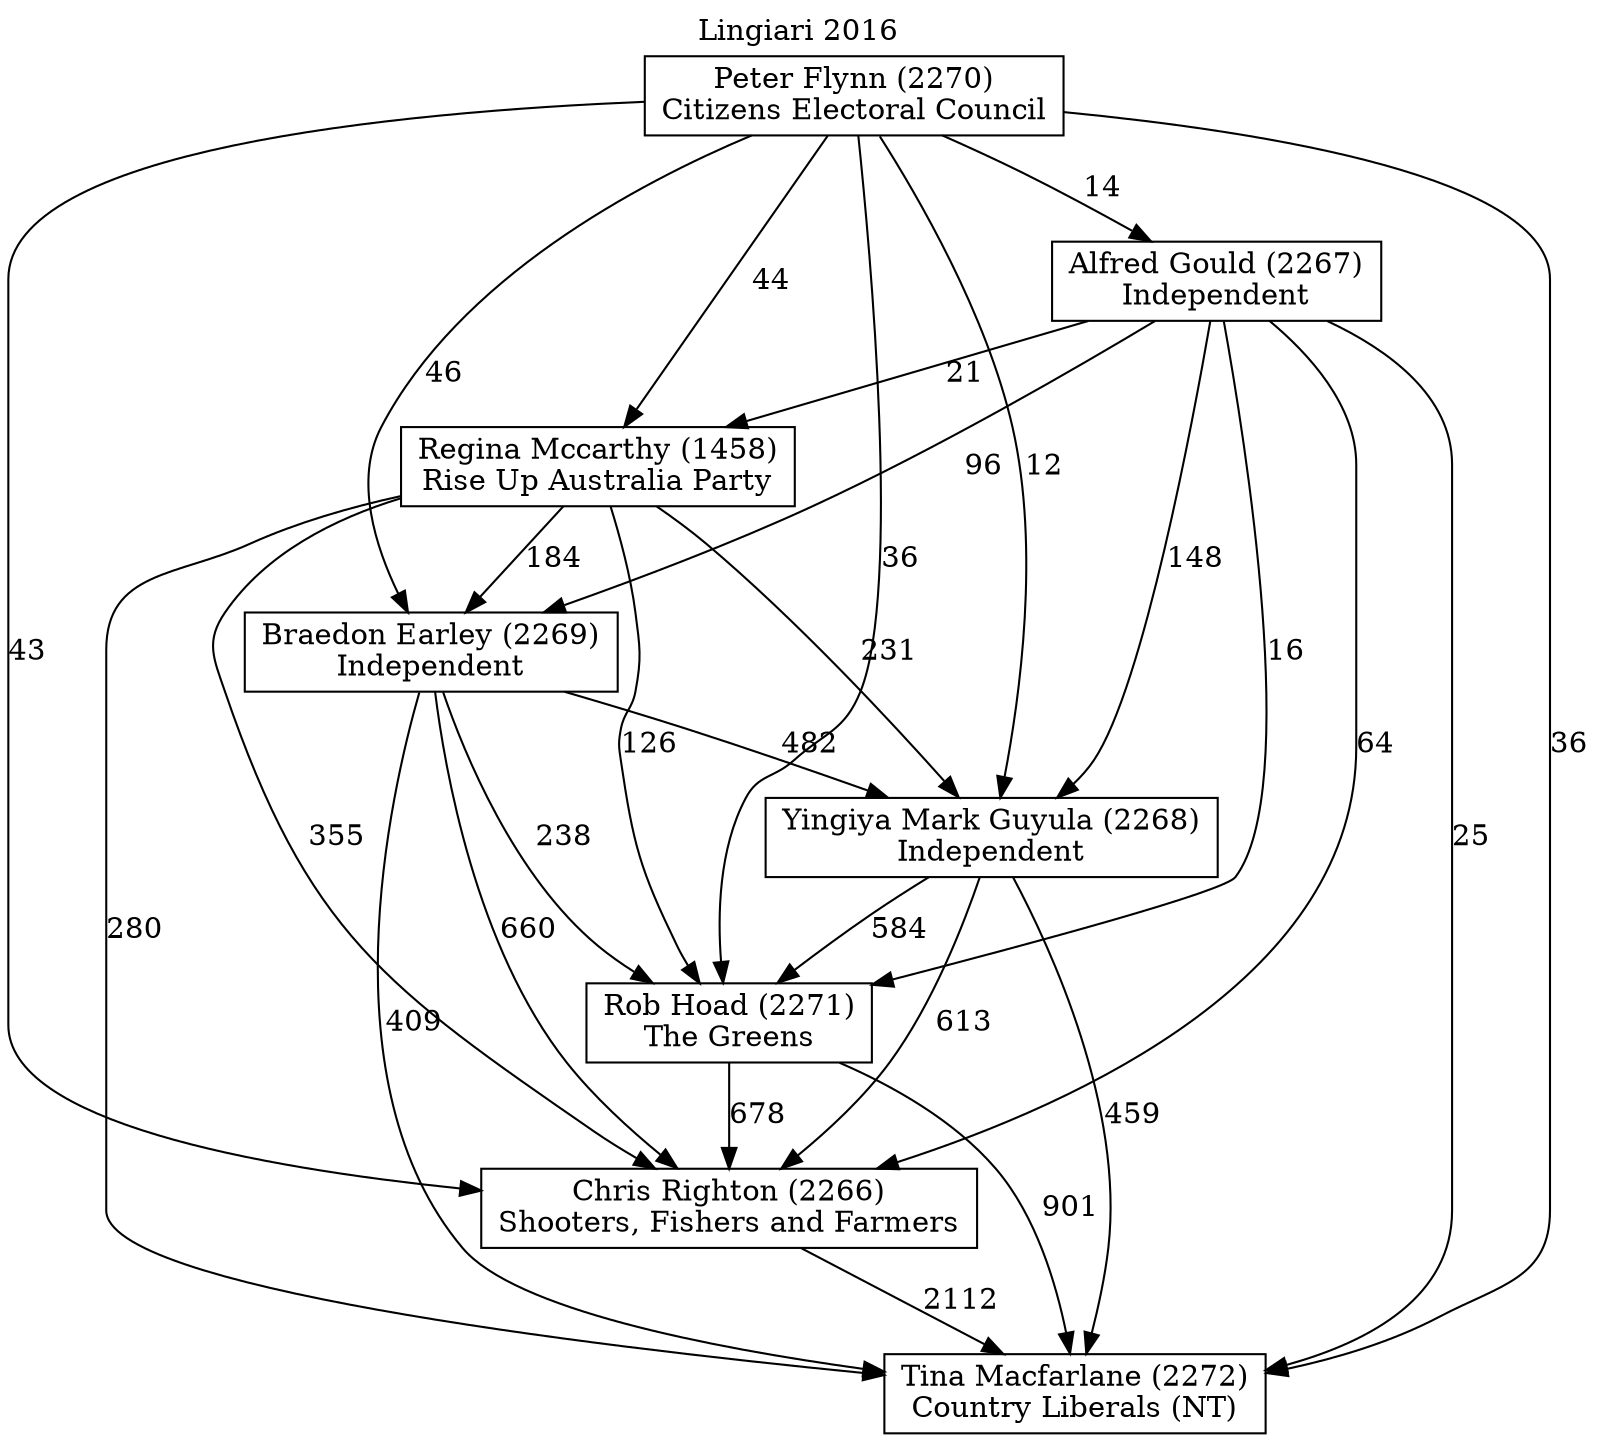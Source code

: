 // House preference flow
digraph "Tina Macfarlane (2272)_Lingiari_2016" {
	graph [label="Lingiari 2016" labelloc=t mclimit=10]
	node [shape=box]
	"Chris Righton (2266)" [label="Chris Righton (2266)
Shooters, Fishers and Farmers"]
	"Braedon Earley (2269)" [label="Braedon Earley (2269)
Independent"]
	"Peter Flynn (2270)" [label="Peter Flynn (2270)
Citizens Electoral Council"]
	"Regina Mccarthy (1458)" [label="Regina Mccarthy (1458)
Rise Up Australia Party"]
	"Yingiya Mark Guyula (2268)" [label="Yingiya Mark Guyula (2268)
Independent"]
	"Rob Hoad (2271)" [label="Rob Hoad (2271)
The Greens"]
	"Alfred Gould (2267)" [label="Alfred Gould (2267)
Independent"]
	"Tina Macfarlane (2272)" [label="Tina Macfarlane (2272)
Country Liberals (NT)"]
	"Peter Flynn (2270)" -> "Alfred Gould (2267)" [label=14]
	"Braedon Earley (2269)" -> "Chris Righton (2266)" [label=660]
	"Peter Flynn (2270)" -> "Yingiya Mark Guyula (2268)" [label=12]
	"Alfred Gould (2267)" -> "Rob Hoad (2271)" [label=16]
	"Peter Flynn (2270)" -> "Rob Hoad (2271)" [label=36]
	"Braedon Earley (2269)" -> "Yingiya Mark Guyula (2268)" [label=482]
	"Yingiya Mark Guyula (2268)" -> "Tina Macfarlane (2272)" [label=459]
	"Alfred Gould (2267)" -> "Braedon Earley (2269)" [label=96]
	"Regina Mccarthy (1458)" -> "Tina Macfarlane (2272)" [label=280]
	"Braedon Earley (2269)" -> "Rob Hoad (2271)" [label=238]
	"Rob Hoad (2271)" -> "Tina Macfarlane (2272)" [label=901]
	"Regina Mccarthy (1458)" -> "Chris Righton (2266)" [label=355]
	"Peter Flynn (2270)" -> "Tina Macfarlane (2272)" [label=36]
	"Peter Flynn (2270)" -> "Braedon Earley (2269)" [label=46]
	"Alfred Gould (2267)" -> "Tina Macfarlane (2272)" [label=25]
	"Alfred Gould (2267)" -> "Chris Righton (2266)" [label=64]
	"Yingiya Mark Guyula (2268)" -> "Chris Righton (2266)" [label=613]
	"Alfred Gould (2267)" -> "Regina Mccarthy (1458)" [label=21]
	"Braedon Earley (2269)" -> "Tina Macfarlane (2272)" [label=409]
	"Regina Mccarthy (1458)" -> "Braedon Earley (2269)" [label=184]
	"Chris Righton (2266)" -> "Tina Macfarlane (2272)" [label=2112]
	"Regina Mccarthy (1458)" -> "Rob Hoad (2271)" [label=126]
	"Peter Flynn (2270)" -> "Regina Mccarthy (1458)" [label=44]
	"Rob Hoad (2271)" -> "Chris Righton (2266)" [label=678]
	"Regina Mccarthy (1458)" -> "Yingiya Mark Guyula (2268)" [label=231]
	"Alfred Gould (2267)" -> "Yingiya Mark Guyula (2268)" [label=148]
	"Peter Flynn (2270)" -> "Chris Righton (2266)" [label=43]
	"Yingiya Mark Guyula (2268)" -> "Rob Hoad (2271)" [label=584]
}

